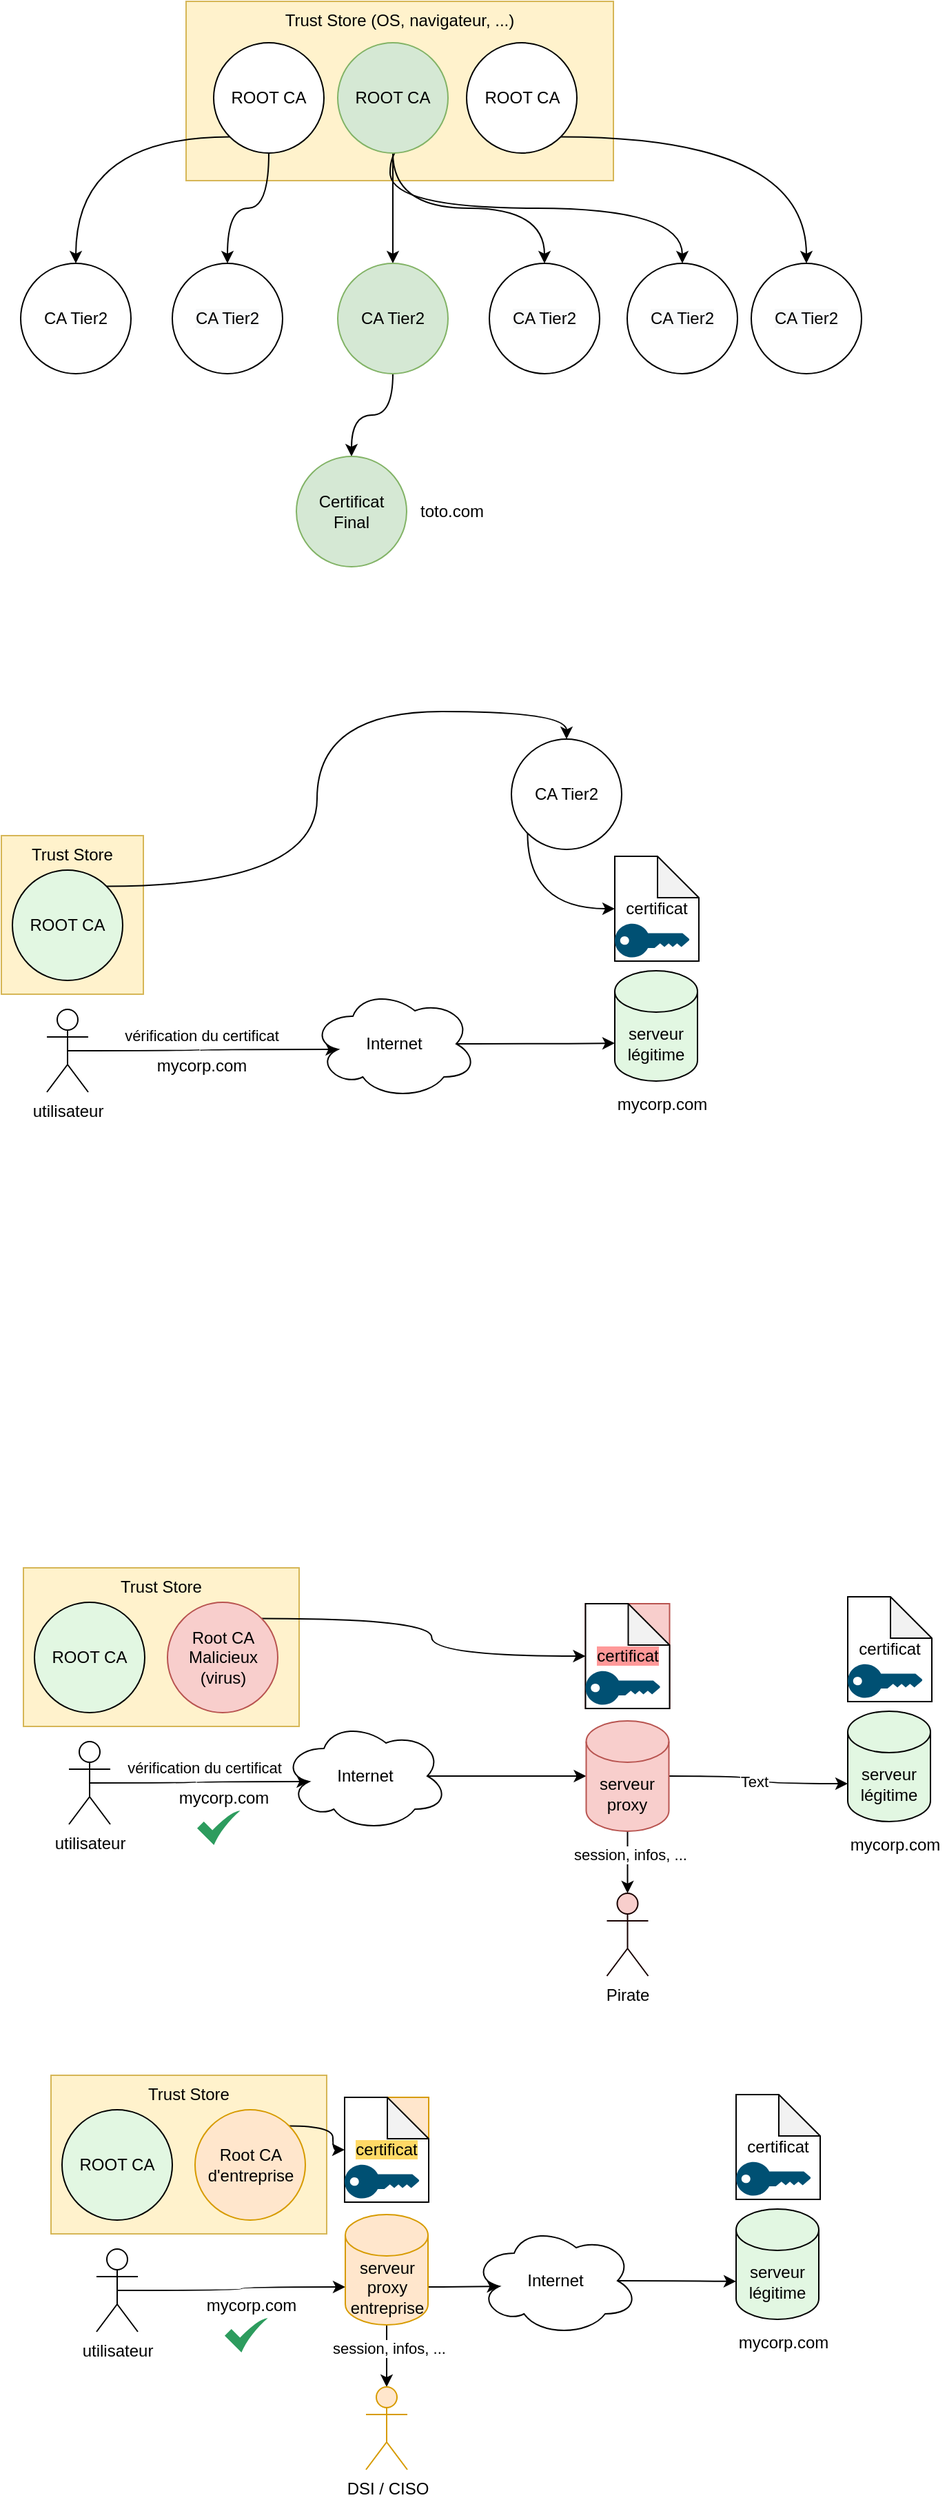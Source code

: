 <mxfile version="14.4.3" type="device"><diagram id="b9uO-3SRCT6OVJJWDMwY" name="Page-1"><mxGraphModel dx="879" dy="672" grid="0" gridSize="10" guides="1" tooltips="1" connect="1" arrows="1" fold="1" page="1" pageScale="1" pageWidth="827" pageHeight="1169" math="0" shadow="0"><root><mxCell id="0"/><mxCell id="1" parent="0"/><mxCell id="tNjyuN0PwSWSevn8ynaT-39" value="Trust Store" style="rounded=0;whiteSpace=wrap;html=1;verticalAlign=top;strokeColor=#d6b656;fillColor=#fff2cc;" parent="1" vertex="1"><mxGeometry x="36" y="685" width="103" height="115" as="geometry"/></mxCell><mxCell id="tNjyuN0PwSWSevn8ynaT-16" value="Trust Store (OS, navigateur, ...)" style="rounded=0;whiteSpace=wrap;html=1;verticalAlign=top;strokeColor=#d6b656;fillColor=#fff2cc;" parent="1" vertex="1"><mxGeometry x="170" y="80" width="310" height="130" as="geometry"/></mxCell><mxCell id="tNjyuN0PwSWSevn8ynaT-10" style="edgeStyle=orthogonalEdgeStyle;orthogonalLoop=1;jettySize=auto;html=1;exitX=0;exitY=1;exitDx=0;exitDy=0;curved=1;" parent="1" source="tNjyuN0PwSWSevn8ynaT-1" target="tNjyuN0PwSWSevn8ynaT-4" edge="1"><mxGeometry relative="1" as="geometry"/></mxCell><mxCell id="tNjyuN0PwSWSevn8ynaT-11" style="edgeStyle=orthogonalEdgeStyle;curved=1;orthogonalLoop=1;jettySize=auto;html=1;exitX=0.5;exitY=1;exitDx=0;exitDy=0;" parent="1" source="tNjyuN0PwSWSevn8ynaT-1" target="tNjyuN0PwSWSevn8ynaT-5" edge="1"><mxGeometry relative="1" as="geometry"/></mxCell><mxCell id="tNjyuN0PwSWSevn8ynaT-1" value="ROOT CA" style="ellipse;whiteSpace=wrap;html=1;aspect=fixed;" parent="1" vertex="1"><mxGeometry x="190" y="110" width="80" height="80" as="geometry"/></mxCell><mxCell id="tNjyuN0PwSWSevn8ynaT-12" style="edgeStyle=orthogonalEdgeStyle;curved=1;orthogonalLoop=1;jettySize=auto;html=1;exitX=0.5;exitY=1;exitDx=0;exitDy=0;" parent="1" source="tNjyuN0PwSWSevn8ynaT-2" target="tNjyuN0PwSWSevn8ynaT-6" edge="1"><mxGeometry relative="1" as="geometry"/></mxCell><mxCell id="tNjyuN0PwSWSevn8ynaT-15" style="edgeStyle=orthogonalEdgeStyle;curved=1;orthogonalLoop=1;jettySize=auto;html=1;exitX=1;exitY=1;exitDx=0;exitDy=0;" parent="1" source="tNjyuN0PwSWSevn8ynaT-2" target="tNjyuN0PwSWSevn8ynaT-8" edge="1"><mxGeometry relative="1" as="geometry"><Array as="points"><mxPoint x="318" y="230"/><mxPoint x="530" y="230"/></Array></mxGeometry></mxCell><mxCell id="tNjyuN0PwSWSevn8ynaT-19" style="edgeStyle=orthogonalEdgeStyle;curved=1;orthogonalLoop=1;jettySize=auto;html=1;exitX=0.5;exitY=1;exitDx=0;exitDy=0;" parent="1" source="tNjyuN0PwSWSevn8ynaT-2" target="tNjyuN0PwSWSevn8ynaT-7" edge="1"><mxGeometry relative="1" as="geometry"/></mxCell><mxCell id="tNjyuN0PwSWSevn8ynaT-2" value="ROOT CA" style="ellipse;whiteSpace=wrap;html=1;aspect=fixed;fillColor=#d5e8d4;strokeColor=#82b366;" parent="1" vertex="1"><mxGeometry x="280" y="110" width="80" height="80" as="geometry"/></mxCell><mxCell id="tNjyuN0PwSWSevn8ynaT-14" style="edgeStyle=orthogonalEdgeStyle;curved=1;orthogonalLoop=1;jettySize=auto;html=1;exitX=1;exitY=1;exitDx=0;exitDy=0;" parent="1" source="tNjyuN0PwSWSevn8ynaT-3" target="tNjyuN0PwSWSevn8ynaT-9" edge="1"><mxGeometry relative="1" as="geometry"/></mxCell><mxCell id="tNjyuN0PwSWSevn8ynaT-3" value="ROOT CA" style="ellipse;whiteSpace=wrap;html=1;aspect=fixed;" parent="1" vertex="1"><mxGeometry x="373.5" y="110" width="80" height="80" as="geometry"/></mxCell><mxCell id="tNjyuN0PwSWSevn8ynaT-4" value="CA Tier2" style="ellipse;whiteSpace=wrap;html=1;aspect=fixed;" parent="1" vertex="1"><mxGeometry x="50" y="270" width="80" height="80" as="geometry"/></mxCell><mxCell id="tNjyuN0PwSWSevn8ynaT-5" value="&lt;meta charset=&quot;utf-8&quot;&gt;&lt;span style=&quot;color: rgb(0, 0, 0); font-family: helvetica; font-size: 12px; font-style: normal; font-weight: 400; letter-spacing: normal; text-align: center; text-indent: 0px; text-transform: none; word-spacing: 0px; background-color: rgb(248, 249, 250); display: inline; float: none;&quot;&gt;CA Tier2&lt;/span&gt;" style="ellipse;whiteSpace=wrap;html=1;aspect=fixed;" parent="1" vertex="1"><mxGeometry x="160" y="270" width="80" height="80" as="geometry"/></mxCell><mxCell id="tNjyuN0PwSWSevn8ynaT-18" style="edgeStyle=orthogonalEdgeStyle;curved=1;orthogonalLoop=1;jettySize=auto;html=1;exitX=0.5;exitY=1;exitDx=0;exitDy=0;" parent="1" source="tNjyuN0PwSWSevn8ynaT-6" target="tNjyuN0PwSWSevn8ynaT-17" edge="1"><mxGeometry relative="1" as="geometry"/></mxCell><mxCell id="tNjyuN0PwSWSevn8ynaT-6" value="&lt;span style=&quot;color: rgb(0 , 0 , 0) ; font-family: &amp;#34;helvetica&amp;#34; ; font-size: 12px ; font-style: normal ; font-weight: 400 ; letter-spacing: normal ; text-align: center ; text-indent: 0px ; text-transform: none ; word-spacing: 0px ; display: inline ; float: none&quot;&gt;CA Tier2&lt;/span&gt;" style="ellipse;whiteSpace=wrap;html=1;aspect=fixed;fillColor=#d5e8d4;strokeColor=#82b366;" parent="1" vertex="1"><mxGeometry x="280" y="270" width="80" height="80" as="geometry"/></mxCell><mxCell id="tNjyuN0PwSWSevn8ynaT-7" value="&lt;meta charset=&quot;utf-8&quot;&gt;&lt;span style=&quot;color: rgb(0, 0, 0); font-family: helvetica; font-size: 12px; font-style: normal; font-weight: 400; letter-spacing: normal; text-align: center; text-indent: 0px; text-transform: none; word-spacing: 0px; background-color: rgb(248, 249, 250); display: inline; float: none;&quot;&gt;CA Tier2&lt;/span&gt;" style="ellipse;whiteSpace=wrap;html=1;aspect=fixed;" parent="1" vertex="1"><mxGeometry x="390" y="270" width="80" height="80" as="geometry"/></mxCell><mxCell id="tNjyuN0PwSWSevn8ynaT-8" value="&lt;meta charset=&quot;utf-8&quot;&gt;&lt;span style=&quot;color: rgb(0, 0, 0); font-family: helvetica; font-size: 12px; font-style: normal; font-weight: 400; letter-spacing: normal; text-align: center; text-indent: 0px; text-transform: none; word-spacing: 0px; background-color: rgb(248, 249, 250); display: inline; float: none;&quot;&gt;CA Tier2&lt;/span&gt;" style="ellipse;whiteSpace=wrap;html=1;aspect=fixed;" parent="1" vertex="1"><mxGeometry x="490" y="270" width="80" height="80" as="geometry"/></mxCell><mxCell id="tNjyuN0PwSWSevn8ynaT-9" value="&lt;meta charset=&quot;utf-8&quot;&gt;&lt;span style=&quot;color: rgb(0, 0, 0); font-family: helvetica; font-size: 12px; font-style: normal; font-weight: 400; letter-spacing: normal; text-align: center; text-indent: 0px; text-transform: none; word-spacing: 0px; background-color: rgb(248, 249, 250); display: inline; float: none;&quot;&gt;CA Tier2&lt;/span&gt;" style="ellipse;whiteSpace=wrap;html=1;aspect=fixed;" parent="1" vertex="1"><mxGeometry x="580" y="270" width="80" height="80" as="geometry"/></mxCell><mxCell id="tNjyuN0PwSWSevn8ynaT-17" value="Certificat &lt;br&gt;Final" style="ellipse;whiteSpace=wrap;html=1;aspect=fixed;fillColor=#d5e8d4;strokeColor=#82b366;" parent="1" vertex="1"><mxGeometry x="250" y="410" width="80" height="80" as="geometry"/></mxCell><mxCell id="tNjyuN0PwSWSevn8ynaT-29" style="edgeStyle=orthogonalEdgeStyle;curved=1;orthogonalLoop=1;jettySize=auto;html=1;exitX=0.5;exitY=0.5;exitDx=0;exitDy=0;exitPerimeter=0;entryX=0.16;entryY=0.55;entryDx=0;entryDy=0;entryPerimeter=0;" parent="1" source="tNjyuN0PwSWSevn8ynaT-20" target="tNjyuN0PwSWSevn8ynaT-24" edge="1"><mxGeometry relative="1" as="geometry"/></mxCell><mxCell id="tNjyuN0PwSWSevn8ynaT-31" value="vérification du certificat" style="edgeLabel;html=1;align=center;verticalAlign=middle;resizable=0;points=[];" parent="tNjyuN0PwSWSevn8ynaT-29" vertex="1" connectable="0"><mxGeometry x="-0.239" y="3" relative="1" as="geometry"><mxPoint x="21.5" y="-8" as="offset"/></mxGeometry></mxCell><mxCell id="tNjyuN0PwSWSevn8ynaT-20" value="utilisateur" style="shape=umlActor;verticalLabelPosition=bottom;verticalAlign=top;html=1;outlineConnect=0;" parent="1" vertex="1"><mxGeometry x="69" y="811" width="30" height="60" as="geometry"/></mxCell><mxCell id="tNjyuN0PwSWSevn8ynaT-30" style="edgeStyle=orthogonalEdgeStyle;curved=1;orthogonalLoop=1;jettySize=auto;html=1;exitX=0.875;exitY=0.5;exitDx=0;exitDy=0;exitPerimeter=0;entryX=0;entryY=0;entryDx=0;entryDy=52.5;entryPerimeter=0;" parent="1" source="tNjyuN0PwSWSevn8ynaT-24" target="tNjyuN0PwSWSevn8ynaT-25" edge="1"><mxGeometry relative="1" as="geometry"/></mxCell><mxCell id="tNjyuN0PwSWSevn8ynaT-24" value="Internet" style="ellipse;shape=cloud;whiteSpace=wrap;html=1;" parent="1" vertex="1"><mxGeometry x="261" y="796" width="120" height="80" as="geometry"/></mxCell><mxCell id="tNjyuN0PwSWSevn8ynaT-25" value="serveur légitime" style="shape=cylinder3;whiteSpace=wrap;html=1;boundedLbl=1;backgroundOutline=1;size=15;fillColor=#E2F7E2;" parent="1" vertex="1"><mxGeometry x="481" y="783" width="60" height="80" as="geometry"/></mxCell><mxCell id="tNjyuN0PwSWSevn8ynaT-28" value="" style="group" parent="1" vertex="1" connectable="0"><mxGeometry x="481" y="700" width="61" height="76" as="geometry"/></mxCell><mxCell id="tNjyuN0PwSWSevn8ynaT-26" value="certificat" style="shape=note;whiteSpace=wrap;html=1;backgroundOutline=1;darkOpacity=0.05;" parent="tNjyuN0PwSWSevn8ynaT-28" vertex="1"><mxGeometry width="61" height="76" as="geometry"/></mxCell><mxCell id="tNjyuN0PwSWSevn8ynaT-27" value="" style="points=[[0,0.5,0],[0.24,0,0],[0.5,0.28,0],[0.995,0.475,0],[0.5,0.72,0],[0.24,1,0]];verticalLabelPosition=bottom;html=1;verticalAlign=top;aspect=fixed;align=center;pointerEvents=1;shape=mxgraph.cisco19.key;fillColor=#005073;strokeColor=none;" parent="tNjyuN0PwSWSevn8ynaT-28" vertex="1"><mxGeometry y="48.857" width="54.286" height="24.429" as="geometry"/></mxCell><mxCell id="tNjyuN0PwSWSevn8ynaT-32" value="mycorp.com" style="text;html=1;align=center;verticalAlign=middle;resizable=0;points=[];autosize=1;" parent="1" vertex="1"><mxGeometry x="477" y="871" width="75" height="18" as="geometry"/></mxCell><mxCell id="tNjyuN0PwSWSevn8ynaT-33" value="mycorp.com" style="text;html=1;align=center;verticalAlign=middle;resizable=0;points=[];autosize=1;" parent="1" vertex="1"><mxGeometry x="143" y="843" width="75" height="18" as="geometry"/></mxCell><mxCell id="tNjyuN0PwSWSevn8ynaT-38" style="edgeStyle=orthogonalEdgeStyle;curved=1;orthogonalLoop=1;jettySize=auto;html=1;exitX=1;exitY=0;exitDx=0;exitDy=0;entryX=0.5;entryY=0;entryDx=0;entryDy=0;" parent="1" source="tNjyuN0PwSWSevn8ynaT-34" target="tNjyuN0PwSWSevn8ynaT-36" edge="1"><mxGeometry relative="1" as="geometry"/></mxCell><mxCell id="tNjyuN0PwSWSevn8ynaT-34" value="ROOT CA" style="ellipse;whiteSpace=wrap;html=1;aspect=fixed;fillColor=#E2F7E2;" parent="1" vertex="1"><mxGeometry x="44" y="710" width="80" height="80" as="geometry"/></mxCell><mxCell id="tNjyuN0PwSWSevn8ynaT-37" style="edgeStyle=orthogonalEdgeStyle;curved=1;orthogonalLoop=1;jettySize=auto;html=1;exitX=0;exitY=1;exitDx=0;exitDy=0;entryX=0;entryY=0.5;entryDx=0;entryDy=0;entryPerimeter=0;" parent="1" source="tNjyuN0PwSWSevn8ynaT-36" target="tNjyuN0PwSWSevn8ynaT-26" edge="1"><mxGeometry relative="1" as="geometry"/></mxCell><mxCell id="tNjyuN0PwSWSevn8ynaT-36" value="&lt;span style=&quot;color: rgb(0 , 0 , 0) ; font-family: &amp;#34;helvetica&amp;#34; ; font-size: 12px ; font-style: normal ; font-weight: 400 ; letter-spacing: normal ; text-align: center ; text-indent: 0px ; text-transform: none ; word-spacing: 0px ; display: inline ; float: none&quot;&gt;CA Tier2&lt;/span&gt;" style="ellipse;whiteSpace=wrap;html=1;aspect=fixed;" parent="1" vertex="1"><mxGeometry x="406" y="615" width="80" height="80" as="geometry"/></mxCell><mxCell id="tNjyuN0PwSWSevn8ynaT-40" value="Trust Store" style="rounded=0;whiteSpace=wrap;html=1;verticalAlign=top;strokeColor=#d6b656;fillColor=#fff2cc;" parent="1" vertex="1"><mxGeometry x="52" y="1216" width="200" height="115" as="geometry"/></mxCell><mxCell id="tNjyuN0PwSWSevn8ynaT-41" style="edgeStyle=orthogonalEdgeStyle;curved=1;orthogonalLoop=1;jettySize=auto;html=1;exitX=0.5;exitY=0.5;exitDx=0;exitDy=0;exitPerimeter=0;entryX=0.16;entryY=0.55;entryDx=0;entryDy=0;entryPerimeter=0;" parent="1" source="tNjyuN0PwSWSevn8ynaT-43" target="tNjyuN0PwSWSevn8ynaT-45" edge="1"><mxGeometry relative="1" as="geometry"/></mxCell><mxCell id="tNjyuN0PwSWSevn8ynaT-42" value="vérification du certificat" style="edgeLabel;html=1;align=center;verticalAlign=middle;resizable=0;points=[];" parent="tNjyuN0PwSWSevn8ynaT-41" vertex="1" connectable="0"><mxGeometry x="-0.239" y="3" relative="1" as="geometry"><mxPoint x="21.5" y="-8" as="offset"/></mxGeometry></mxCell><mxCell id="tNjyuN0PwSWSevn8ynaT-43" value="utilisateur" style="shape=umlActor;verticalLabelPosition=bottom;verticalAlign=top;html=1;outlineConnect=0;" parent="1" vertex="1"><mxGeometry x="85" y="1342" width="30" height="60" as="geometry"/></mxCell><mxCell id="tNjyuN0PwSWSevn8ynaT-65" style="edgeStyle=orthogonalEdgeStyle;curved=1;orthogonalLoop=1;jettySize=auto;html=1;exitX=0.875;exitY=0.5;exitDx=0;exitDy=0;exitPerimeter=0;entryX=0;entryY=0.5;entryDx=0;entryDy=0;entryPerimeter=0;" parent="1" source="tNjyuN0PwSWSevn8ynaT-45" target="tNjyuN0PwSWSevn8ynaT-62" edge="1"><mxGeometry relative="1" as="geometry"/></mxCell><mxCell id="tNjyuN0PwSWSevn8ynaT-45" value="Internet" style="ellipse;shape=cloud;whiteSpace=wrap;html=1;" parent="1" vertex="1"><mxGeometry x="240" y="1327" width="120" height="80" as="geometry"/></mxCell><mxCell id="tNjyuN0PwSWSevn8ynaT-46" value="serveur légitime" style="shape=cylinder3;whiteSpace=wrap;html=1;boundedLbl=1;backgroundOutline=1;size=15;fillColor=#E2F7E2;" parent="1" vertex="1"><mxGeometry x="650" y="1320" width="60" height="80" as="geometry"/></mxCell><mxCell id="tNjyuN0PwSWSevn8ynaT-47" value="" style="group" parent="1" vertex="1" connectable="0"><mxGeometry x="650" y="1237" width="61" height="76" as="geometry"/></mxCell><mxCell id="tNjyuN0PwSWSevn8ynaT-48" value="certificat" style="shape=note;whiteSpace=wrap;html=1;backgroundOutline=1;darkOpacity=0.05;" parent="tNjyuN0PwSWSevn8ynaT-47" vertex="1"><mxGeometry width="61" height="76" as="geometry"/></mxCell><mxCell id="tNjyuN0PwSWSevn8ynaT-49" value="" style="points=[[0,0.5,0],[0.24,0,0],[0.5,0.28,0],[0.995,0.475,0],[0.5,0.72,0],[0.24,1,0]];verticalLabelPosition=bottom;html=1;verticalAlign=top;aspect=fixed;align=center;pointerEvents=1;shape=mxgraph.cisco19.key;fillColor=#005073;strokeColor=none;" parent="tNjyuN0PwSWSevn8ynaT-47" vertex="1"><mxGeometry y="48.857" width="54.286" height="24.429" as="geometry"/></mxCell><mxCell id="tNjyuN0PwSWSevn8ynaT-50" value="mycorp.com" style="text;html=1;align=center;verticalAlign=middle;resizable=0;points=[];autosize=1;" parent="1" vertex="1"><mxGeometry x="646" y="1408" width="75" height="18" as="geometry"/></mxCell><mxCell id="tNjyuN0PwSWSevn8ynaT-51" value="mycorp.com" style="text;html=1;align=center;verticalAlign=middle;resizable=0;points=[];autosize=1;" parent="1" vertex="1"><mxGeometry x="159" y="1374" width="75" height="18" as="geometry"/></mxCell><mxCell id="tNjyuN0PwSWSevn8ynaT-53" value="ROOT CA" style="ellipse;whiteSpace=wrap;html=1;aspect=fixed;fillColor=#E2F7E2;" parent="1" vertex="1"><mxGeometry x="60" y="1241" width="80" height="80" as="geometry"/></mxCell><mxCell id="tNjyuN0PwSWSevn8ynaT-56" value="" style="group;fillColor=#f8cecc;strokeColor=#b85450;" parent="1" vertex="1" connectable="0"><mxGeometry x="459.75" y="1242" width="61" height="76" as="geometry"/></mxCell><mxCell id="tNjyuN0PwSWSevn8ynaT-57" value="&lt;span style=&quot;background-color: rgb(255 , 153 , 153)&quot;&gt;certificat&lt;/span&gt;" style="shape=note;whiteSpace=wrap;html=1;backgroundOutline=1;darkOpacity=0.05;" parent="tNjyuN0PwSWSevn8ynaT-56" vertex="1"><mxGeometry width="61" height="76" as="geometry"/></mxCell><mxCell id="tNjyuN0PwSWSevn8ynaT-58" value="" style="points=[[0,0.5,0],[0.24,0,0],[0.5,0.28,0],[0.995,0.475,0],[0.5,0.72,0],[0.24,1,0]];verticalLabelPosition=bottom;html=1;verticalAlign=top;aspect=fixed;align=center;pointerEvents=1;shape=mxgraph.cisco19.key;fillColor=#005073;strokeColor=none;" parent="tNjyuN0PwSWSevn8ynaT-56" vertex="1"><mxGeometry y="48.857" width="54.286" height="24.429" as="geometry"/></mxCell><mxCell id="tNjyuN0PwSWSevn8ynaT-68" style="edgeStyle=orthogonalEdgeStyle;curved=1;orthogonalLoop=1;jettySize=auto;html=1;exitX=1;exitY=0;exitDx=0;exitDy=0;" parent="1" source="tNjyuN0PwSWSevn8ynaT-59" target="tNjyuN0PwSWSevn8ynaT-57" edge="1"><mxGeometry relative="1" as="geometry"/></mxCell><mxCell id="tNjyuN0PwSWSevn8ynaT-59" value="&lt;span style=&quot;color: rgb(0 , 0 , 0) ; font-family: &amp;#34;helvetica&amp;#34; ; font-size: 12px ; font-style: normal ; font-weight: 400 ; letter-spacing: normal ; text-align: center ; text-indent: 0px ; text-transform: none ; word-spacing: 0px ; display: inline ; float: none&quot;&gt;Root CA&lt;br&gt;Malicieux&lt;br&gt;(virus)&lt;br&gt;&lt;/span&gt;" style="ellipse;whiteSpace=wrap;html=1;aspect=fixed;fillColor=#f8cecc;strokeColor=#b85450;" parent="1" vertex="1"><mxGeometry x="156.5" y="1241" width="80" height="80" as="geometry"/></mxCell><mxCell id="tNjyuN0PwSWSevn8ynaT-66" style="edgeStyle=orthogonalEdgeStyle;curved=1;orthogonalLoop=1;jettySize=auto;html=1;exitX=1;exitY=0.5;exitDx=0;exitDy=0;exitPerimeter=0;entryX=0;entryY=0;entryDx=0;entryDy=52.5;entryPerimeter=0;" parent="1" source="tNjyuN0PwSWSevn8ynaT-62" target="tNjyuN0PwSWSevn8ynaT-46" edge="1"><mxGeometry relative="1" as="geometry"/></mxCell><mxCell id="tNjyuN0PwSWSevn8ynaT-69" value="Text" style="edgeLabel;html=1;align=center;verticalAlign=middle;resizable=0;points=[];" parent="tNjyuN0PwSWSevn8ynaT-66" vertex="1" connectable="0"><mxGeometry x="0.02" y="-3" relative="1" as="geometry"><mxPoint as="offset"/></mxGeometry></mxCell><mxCell id="tNjyuN0PwSWSevn8ynaT-72" style="edgeStyle=orthogonalEdgeStyle;curved=1;orthogonalLoop=1;jettySize=auto;html=1;exitX=0.5;exitY=1;exitDx=0;exitDy=0;exitPerimeter=0;entryX=0.5;entryY=0;entryDx=0;entryDy=0;entryPerimeter=0;" parent="1" source="tNjyuN0PwSWSevn8ynaT-62" target="tNjyuN0PwSWSevn8ynaT-64" edge="1"><mxGeometry relative="1" as="geometry"/></mxCell><mxCell id="tNjyuN0PwSWSevn8ynaT-73" value="session, infos, ..." style="edgeLabel;html=1;align=center;verticalAlign=middle;resizable=0;points=[];" parent="tNjyuN0PwSWSevn8ynaT-72" vertex="1" connectable="0"><mxGeometry x="-0.244" y="1" relative="1" as="geometry"><mxPoint as="offset"/></mxGeometry></mxCell><mxCell id="tNjyuN0PwSWSevn8ynaT-62" value="serveur proxy" style="shape=cylinder3;whiteSpace=wrap;html=1;boundedLbl=1;backgroundOutline=1;size=15;fillColor=#f8cecc;strokeColor=#b85450;" parent="1" vertex="1"><mxGeometry x="460.25" y="1327" width="60" height="80" as="geometry"/></mxCell><mxCell id="tNjyuN0PwSWSevn8ynaT-64" value="Pirate" style="shape=umlActor;verticalLabelPosition=bottom;verticalAlign=top;html=1;outlineConnect=0;fillColor=#f8cecc;strokeColor=#170000;" parent="1" vertex="1"><mxGeometry x="475.25" y="1452" width="30" height="60" as="geometry"/></mxCell><mxCell id="tNjyuN0PwSWSevn8ynaT-67" value="" style="html=1;aspect=fixed;strokeColor=none;shadow=0;align=center;verticalAlign=top;fillColor=#2D9C5E;shape=mxgraph.gcp2.check" parent="1" vertex="1"><mxGeometry x="178" y="1392" width="31.25" height="25" as="geometry"/></mxCell><mxCell id="tNjyuN0PwSWSevn8ynaT-74" value="Trust Store" style="rounded=0;whiteSpace=wrap;html=1;verticalAlign=top;strokeColor=#d6b656;fillColor=#fff2cc;" parent="1" vertex="1"><mxGeometry x="72" y="1584" width="200" height="115" as="geometry"/></mxCell><mxCell id="tNjyuN0PwSWSevn8ynaT-99" style="edgeStyle=orthogonalEdgeStyle;curved=1;orthogonalLoop=1;jettySize=auto;html=1;exitX=0.5;exitY=0.5;exitDx=0;exitDy=0;exitPerimeter=0;entryX=0;entryY=0;entryDx=0;entryDy=52.5;entryPerimeter=0;" parent="1" source="tNjyuN0PwSWSevn8ynaT-77" target="tNjyuN0PwSWSevn8ynaT-96" edge="1"><mxGeometry relative="1" as="geometry"/></mxCell><mxCell id="tNjyuN0PwSWSevn8ynaT-77" value="utilisateur" style="shape=umlActor;verticalLabelPosition=bottom;verticalAlign=top;html=1;outlineConnect=0;" parent="1" vertex="1"><mxGeometry x="105" y="1710" width="30" height="60" as="geometry"/></mxCell><mxCell id="tNjyuN0PwSWSevn8ynaT-101" style="edgeStyle=orthogonalEdgeStyle;curved=1;orthogonalLoop=1;jettySize=auto;html=1;exitX=0.875;exitY=0.5;exitDx=0;exitDy=0;exitPerimeter=0;entryX=0;entryY=0;entryDx=0;entryDy=52.5;entryPerimeter=0;" parent="1" source="tNjyuN0PwSWSevn8ynaT-79" target="tNjyuN0PwSWSevn8ynaT-80" edge="1"><mxGeometry relative="1" as="geometry"/></mxCell><mxCell id="tNjyuN0PwSWSevn8ynaT-79" value="Internet" style="ellipse;shape=cloud;whiteSpace=wrap;html=1;" parent="1" vertex="1"><mxGeometry x="378" y="1693" width="120" height="80" as="geometry"/></mxCell><mxCell id="tNjyuN0PwSWSevn8ynaT-80" value="serveur légitime" style="shape=cylinder3;whiteSpace=wrap;html=1;boundedLbl=1;backgroundOutline=1;size=15;fillColor=#E2F7E2;" parent="1" vertex="1"><mxGeometry x="569" y="1681" width="60" height="80" as="geometry"/></mxCell><mxCell id="tNjyuN0PwSWSevn8ynaT-81" value="" style="group" parent="1" vertex="1" connectable="0"><mxGeometry x="569" y="1598" width="61" height="76" as="geometry"/></mxCell><mxCell id="tNjyuN0PwSWSevn8ynaT-82" value="certificat" style="shape=note;whiteSpace=wrap;html=1;backgroundOutline=1;darkOpacity=0.05;" parent="tNjyuN0PwSWSevn8ynaT-81" vertex="1"><mxGeometry width="61" height="76" as="geometry"/></mxCell><mxCell id="tNjyuN0PwSWSevn8ynaT-83" value="" style="points=[[0,0.5,0],[0.24,0,0],[0.5,0.28,0],[0.995,0.475,0],[0.5,0.72,0],[0.24,1,0]];verticalLabelPosition=bottom;html=1;verticalAlign=top;aspect=fixed;align=center;pointerEvents=1;shape=mxgraph.cisco19.key;fillColor=#005073;strokeColor=none;" parent="tNjyuN0PwSWSevn8ynaT-81" vertex="1"><mxGeometry y="48.857" width="54.286" height="24.429" as="geometry"/></mxCell><mxCell id="tNjyuN0PwSWSevn8ynaT-84" value="mycorp.com" style="text;html=1;align=center;verticalAlign=middle;resizable=0;points=[];autosize=1;" parent="1" vertex="1"><mxGeometry x="565" y="1769" width="75" height="18" as="geometry"/></mxCell><mxCell id="tNjyuN0PwSWSevn8ynaT-85" value="mycorp.com" style="text;html=1;align=center;verticalAlign=middle;resizable=0;points=[];autosize=1;" parent="1" vertex="1"><mxGeometry x="179" y="1742" width="75" height="18" as="geometry"/></mxCell><mxCell id="tNjyuN0PwSWSevn8ynaT-86" value="ROOT CA" style="ellipse;whiteSpace=wrap;html=1;aspect=fixed;fillColor=#E2F7E2;" parent="1" vertex="1"><mxGeometry x="80" y="1609" width="80" height="80" as="geometry"/></mxCell><mxCell id="tNjyuN0PwSWSevn8ynaT-87" value="" style="group;fillColor=#ffe6cc;strokeColor=#d79b00;" parent="1" vertex="1" connectable="0"><mxGeometry x="285" y="1600" width="61" height="76" as="geometry"/></mxCell><mxCell id="tNjyuN0PwSWSevn8ynaT-88" value="&lt;span style=&quot;background-color: rgb(255 , 217 , 102)&quot;&gt;certificat&lt;/span&gt;" style="shape=note;whiteSpace=wrap;html=1;backgroundOutline=1;darkOpacity=0.05;" parent="tNjyuN0PwSWSevn8ynaT-87" vertex="1"><mxGeometry width="61" height="76" as="geometry"/></mxCell><mxCell id="tNjyuN0PwSWSevn8ynaT-89" value="" style="points=[[0,0.5,0],[0.24,0,0],[0.5,0.28,0],[0.995,0.475,0],[0.5,0.72,0],[0.24,1,0]];verticalLabelPosition=bottom;html=1;verticalAlign=top;aspect=fixed;align=center;pointerEvents=1;shape=mxgraph.cisco19.key;fillColor=#005073;strokeColor=none;" parent="tNjyuN0PwSWSevn8ynaT-87" vertex="1"><mxGeometry y="48.857" width="54.286" height="24.429" as="geometry"/></mxCell><mxCell id="tNjyuN0PwSWSevn8ynaT-90" style="edgeStyle=orthogonalEdgeStyle;curved=1;orthogonalLoop=1;jettySize=auto;html=1;exitX=1;exitY=0;exitDx=0;exitDy=0;" parent="1" source="tNjyuN0PwSWSevn8ynaT-91" target="tNjyuN0PwSWSevn8ynaT-88" edge="1"><mxGeometry relative="1" as="geometry"/></mxCell><mxCell id="tNjyuN0PwSWSevn8ynaT-91" value="&lt;span style=&quot;color: rgb(0 , 0 , 0) ; font-family: &amp;#34;helvetica&amp;#34; ; font-size: 12px ; font-style: normal ; font-weight: 400 ; letter-spacing: normal ; text-align: center ; text-indent: 0px ; text-transform: none ; word-spacing: 0px ; display: inline ; float: none&quot;&gt;Root CA&lt;br&gt;d'entreprise&lt;br&gt;&lt;/span&gt;" style="ellipse;whiteSpace=wrap;html=1;aspect=fixed;fillColor=#ffe6cc;strokeColor=#d79b00;" parent="1" vertex="1"><mxGeometry x="176.5" y="1609" width="80" height="80" as="geometry"/></mxCell><mxCell id="tNjyuN0PwSWSevn8ynaT-94" style="edgeStyle=orthogonalEdgeStyle;curved=1;orthogonalLoop=1;jettySize=auto;html=1;exitX=0.5;exitY=1;exitDx=0;exitDy=0;exitPerimeter=0;entryX=0.5;entryY=0;entryDx=0;entryDy=0;entryPerimeter=0;" parent="1" source="tNjyuN0PwSWSevn8ynaT-96" target="tNjyuN0PwSWSevn8ynaT-97" edge="1"><mxGeometry relative="1" as="geometry"/></mxCell><mxCell id="tNjyuN0PwSWSevn8ynaT-95" value="session, infos, ..." style="edgeLabel;html=1;align=center;verticalAlign=middle;resizable=0;points=[];" parent="tNjyuN0PwSWSevn8ynaT-94" vertex="1" connectable="0"><mxGeometry x="-0.244" y="1" relative="1" as="geometry"><mxPoint as="offset"/></mxGeometry></mxCell><mxCell id="tNjyuN0PwSWSevn8ynaT-100" style="edgeStyle=orthogonalEdgeStyle;curved=1;orthogonalLoop=1;jettySize=auto;html=1;exitX=1;exitY=0;exitDx=0;exitDy=52.5;exitPerimeter=0;entryX=0.16;entryY=0.55;entryDx=0;entryDy=0;entryPerimeter=0;" parent="1" source="tNjyuN0PwSWSevn8ynaT-96" target="tNjyuN0PwSWSevn8ynaT-79" edge="1"><mxGeometry relative="1" as="geometry"/></mxCell><mxCell id="tNjyuN0PwSWSevn8ynaT-96" value="serveur proxy&lt;br&gt;entreprise" style="shape=cylinder3;whiteSpace=wrap;html=1;boundedLbl=1;backgroundOutline=1;size=15;fillColor=#ffe6cc;strokeColor=#d79b00;" parent="1" vertex="1"><mxGeometry x="285.5" y="1685" width="60" height="80" as="geometry"/></mxCell><mxCell id="tNjyuN0PwSWSevn8ynaT-97" value="DSI / CISO" style="shape=umlActor;verticalLabelPosition=bottom;verticalAlign=top;html=1;outlineConnect=0;fillColor=#ffe6cc;strokeColor=#d79b00;" parent="1" vertex="1"><mxGeometry x="300.5" y="1810" width="30" height="60" as="geometry"/></mxCell><mxCell id="tNjyuN0PwSWSevn8ynaT-98" value="" style="html=1;aspect=fixed;strokeColor=none;shadow=0;align=center;verticalAlign=top;fillColor=#2D9C5E;shape=mxgraph.gcp2.check" parent="1" vertex="1"><mxGeometry x="198" y="1760" width="31.25" height="25" as="geometry"/></mxCell><mxCell id="wniXCtLV4-B2u8hNb43O-1" value="toto.com" style="text;html=1;strokeColor=none;fillColor=none;align=center;verticalAlign=middle;whiteSpace=wrap;rounded=0;" vertex="1" parent="1"><mxGeometry x="343" y="440" width="40" height="20" as="geometry"/></mxCell></root></mxGraphModel></diagram></mxfile>